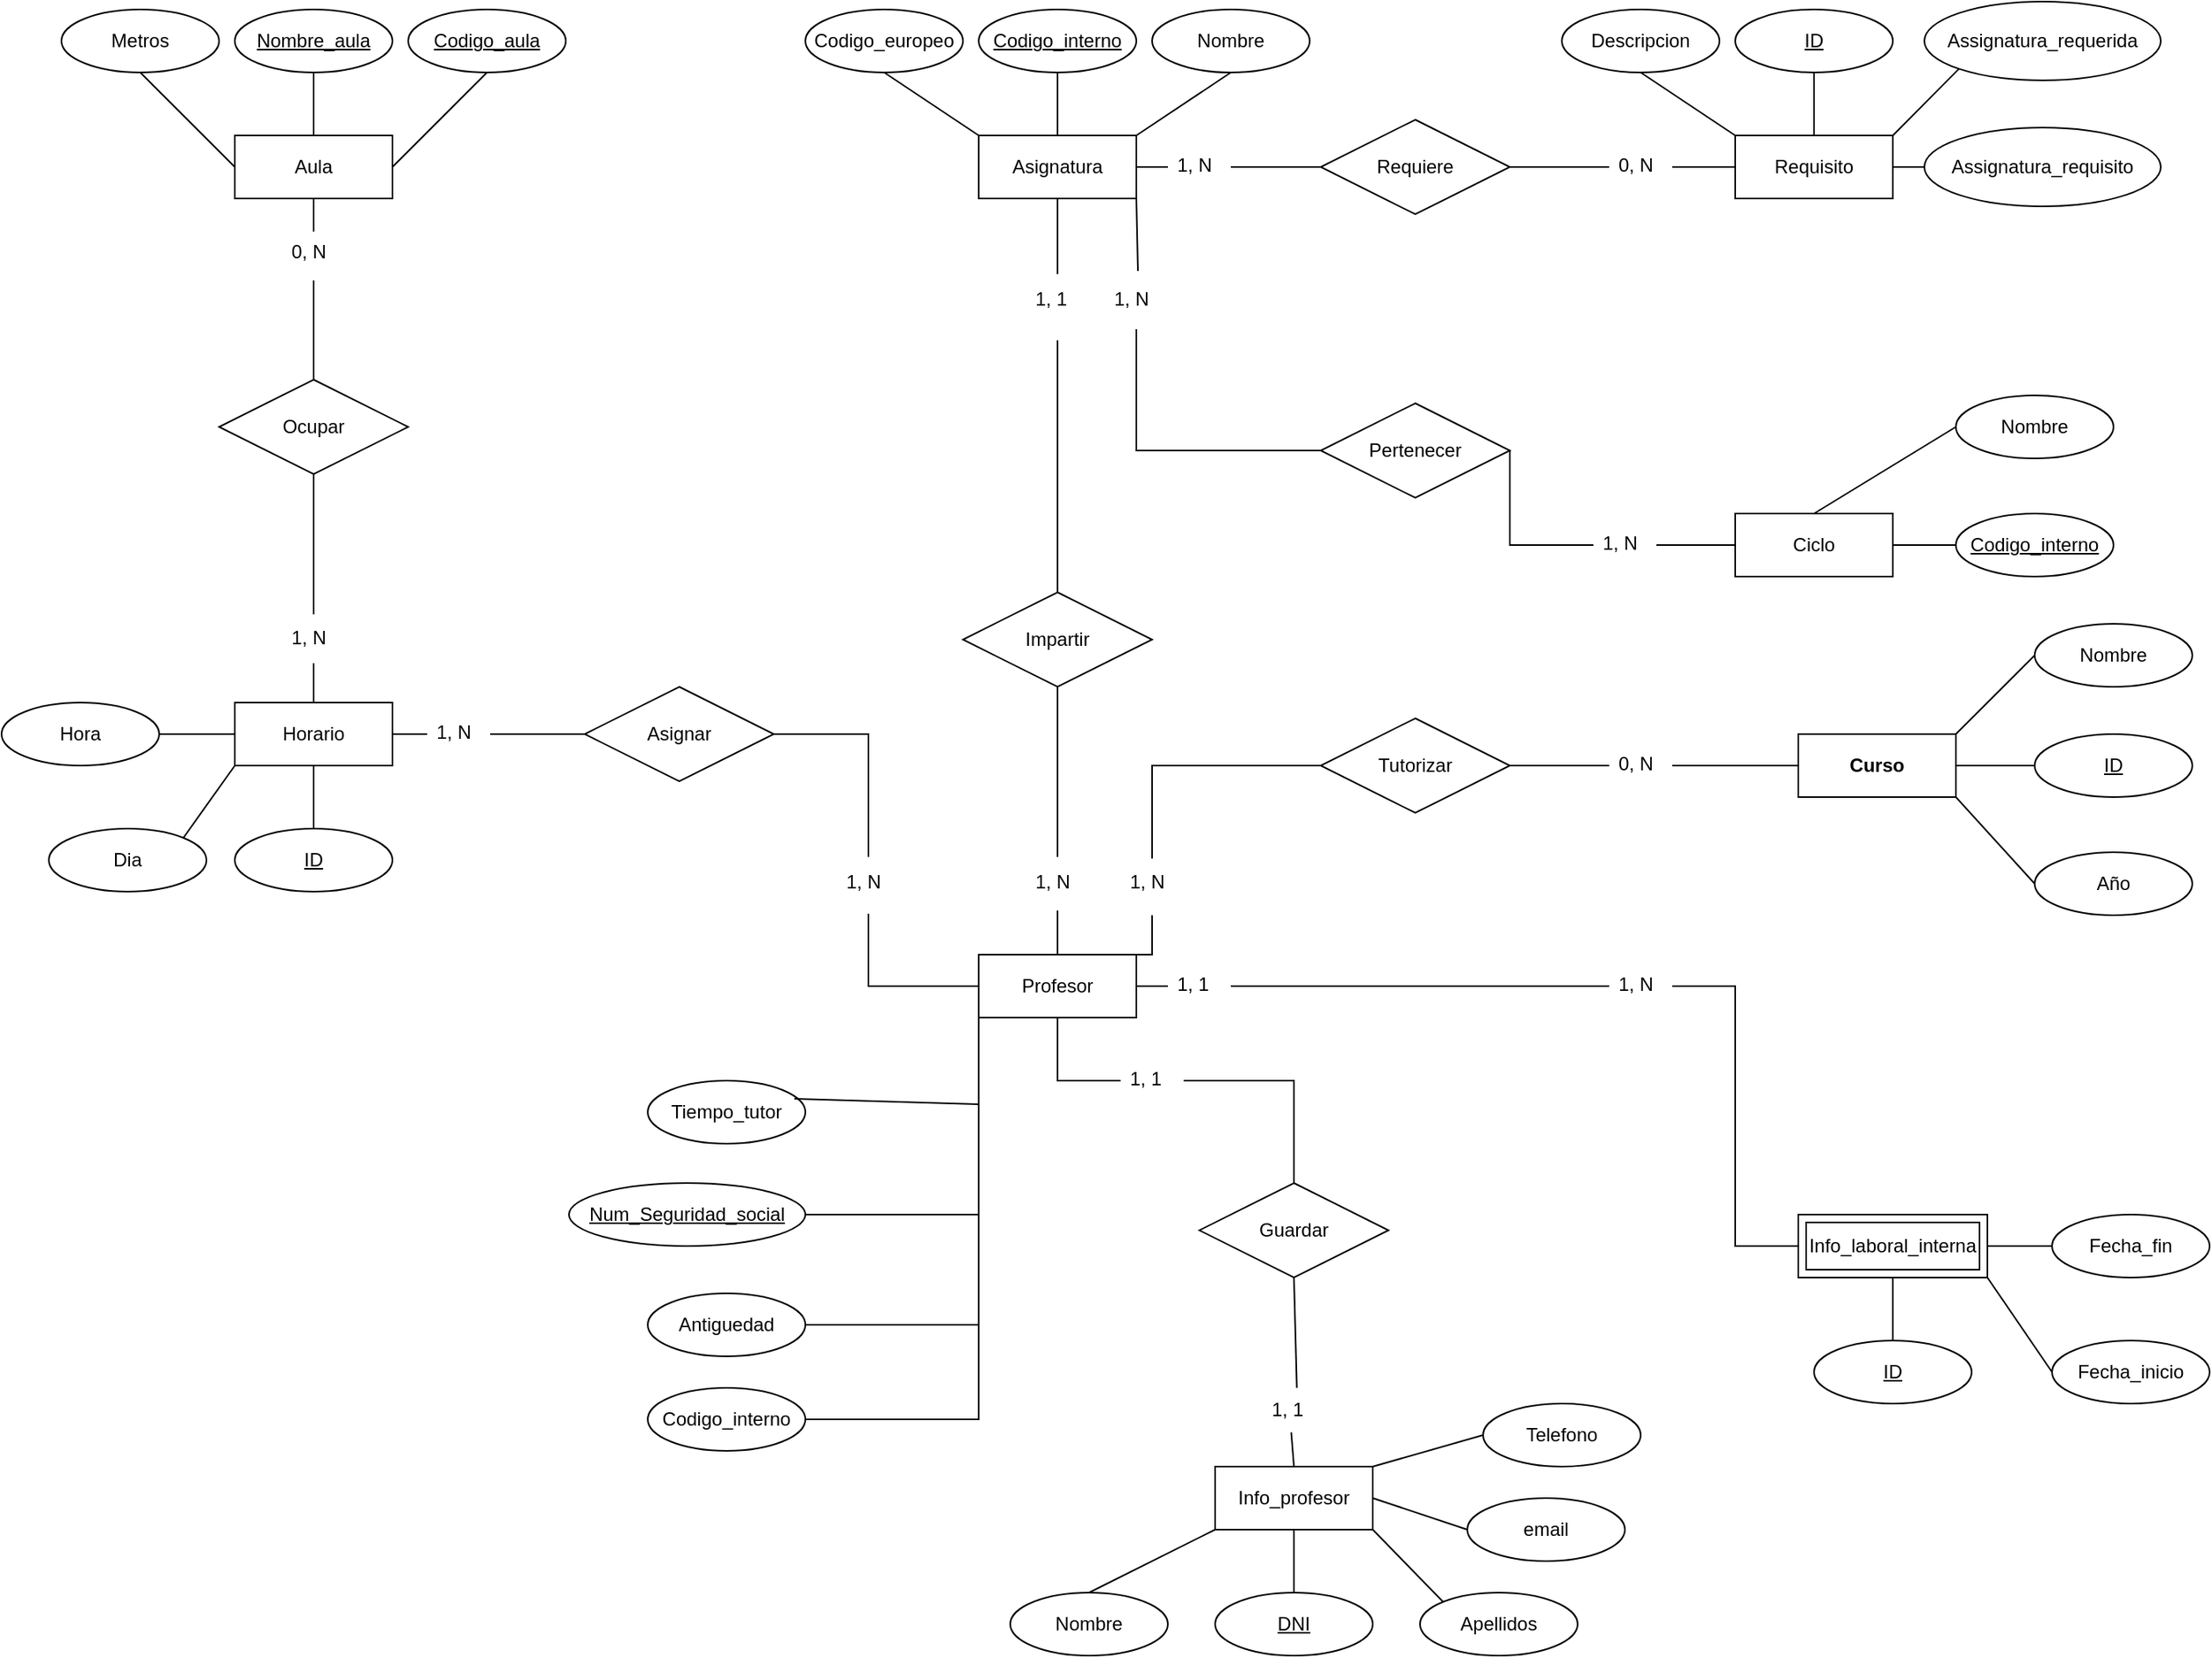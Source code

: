 <mxfile version="22.0.4" type="github">
  <diagram name="Página-1" id="Kho9o5Ppwyqh88K3mNmO">
    <mxGraphModel dx="1434" dy="782" grid="1" gridSize="10" guides="1" tooltips="1" connect="1" arrows="1" fold="1" page="1" pageScale="1" pageWidth="827" pageHeight="1169" math="0" shadow="0">
      <root>
        <mxCell id="0" />
        <mxCell id="1" parent="0" />
        <mxCell id="aW4Gv0xbYDVmMdLTDFxT-1" value="Aula" style="whiteSpace=wrap;html=1;align=center;" vertex="1" parent="1">
          <mxGeometry x="278" y="165" width="100" height="40" as="geometry" />
        </mxCell>
        <mxCell id="aW4Gv0xbYDVmMdLTDFxT-2" value="Horario" style="whiteSpace=wrap;html=1;align=center;" vertex="1" parent="1">
          <mxGeometry x="278" y="525" width="100" height="40" as="geometry" />
        </mxCell>
        <mxCell id="aW4Gv0xbYDVmMdLTDFxT-3" value="Hora" style="ellipse;whiteSpace=wrap;html=1;align=center;" vertex="1" parent="1">
          <mxGeometry x="130" y="525" width="100" height="40" as="geometry" />
        </mxCell>
        <mxCell id="aW4Gv0xbYDVmMdLTDFxT-4" value="Dia" style="ellipse;whiteSpace=wrap;html=1;align=center;" vertex="1" parent="1">
          <mxGeometry x="160" y="605" width="100" height="40" as="geometry" />
        </mxCell>
        <mxCell id="aW4Gv0xbYDVmMdLTDFxT-5" value="ID" style="ellipse;whiteSpace=wrap;html=1;align=center;fontStyle=4;" vertex="1" parent="1">
          <mxGeometry x="278" y="605" width="100" height="40" as="geometry" />
        </mxCell>
        <mxCell id="aW4Gv0xbYDVmMdLTDFxT-6" value="Asignatura" style="whiteSpace=wrap;html=1;align=center;" vertex="1" parent="1">
          <mxGeometry x="750" y="165" width="100" height="40" as="geometry" />
        </mxCell>
        <mxCell id="aW4Gv0xbYDVmMdLTDFxT-7" value="Codigo_interno" style="ellipse;whiteSpace=wrap;html=1;align=center;fontStyle=4;" vertex="1" parent="1">
          <mxGeometry x="750" y="85" width="100" height="40" as="geometry" />
        </mxCell>
        <mxCell id="aW4Gv0xbYDVmMdLTDFxT-8" value="Nombre" style="ellipse;whiteSpace=wrap;html=1;align=center;" vertex="1" parent="1">
          <mxGeometry x="860" y="85" width="100" height="40" as="geometry" />
        </mxCell>
        <mxCell id="aW4Gv0xbYDVmMdLTDFxT-9" value="Codigo_europeo" style="ellipse;whiteSpace=wrap;html=1;align=center;" vertex="1" parent="1">
          <mxGeometry x="640" y="85" width="100" height="40" as="geometry" />
        </mxCell>
        <mxCell id="aW4Gv0xbYDVmMdLTDFxT-10" value="Ciclo" style="whiteSpace=wrap;html=1;align=center;" vertex="1" parent="1">
          <mxGeometry x="1230" y="405" width="100" height="40" as="geometry" />
        </mxCell>
        <mxCell id="aW4Gv0xbYDVmMdLTDFxT-11" value="Codigo_interno" style="ellipse;whiteSpace=wrap;html=1;align=center;fontStyle=4;" vertex="1" parent="1">
          <mxGeometry x="1370" y="405" width="100" height="40" as="geometry" />
        </mxCell>
        <mxCell id="aW4Gv0xbYDVmMdLTDFxT-12" value="Nombre" style="ellipse;whiteSpace=wrap;html=1;align=center;" vertex="1" parent="1">
          <mxGeometry x="1370" y="330" width="100" height="40" as="geometry" />
        </mxCell>
        <mxCell id="aW4Gv0xbYDVmMdLTDFxT-13" value="Nombre_aula" style="ellipse;whiteSpace=wrap;html=1;align=center;fontStyle=4;" vertex="1" parent="1">
          <mxGeometry x="278" y="85" width="100" height="40" as="geometry" />
        </mxCell>
        <mxCell id="aW4Gv0xbYDVmMdLTDFxT-14" value="Codigo_aula" style="ellipse;whiteSpace=wrap;html=1;align=center;fontStyle=4" vertex="1" parent="1">
          <mxGeometry x="388" y="85" width="100" height="40" as="geometry" />
        </mxCell>
        <mxCell id="aW4Gv0xbYDVmMdLTDFxT-15" value="Metros" style="ellipse;whiteSpace=wrap;html=1;align=center;" vertex="1" parent="1">
          <mxGeometry x="168" y="85" width="100" height="40" as="geometry" />
        </mxCell>
        <mxCell id="aW4Gv0xbYDVmMdLTDFxT-16" value="Ocupar" style="shape=rhombus;perimeter=rhombusPerimeter;whiteSpace=wrap;html=1;align=center;" vertex="1" parent="1">
          <mxGeometry x="268" y="320" width="120" height="60" as="geometry" />
        </mxCell>
        <mxCell id="aW4Gv0xbYDVmMdLTDFxT-17" value="Profesor" style="whiteSpace=wrap;html=1;align=center;" vertex="1" parent="1">
          <mxGeometry x="750" y="685" width="100" height="40" as="geometry" />
        </mxCell>
        <mxCell id="aW4Gv0xbYDVmMdLTDFxT-18" value="DNI" style="ellipse;whiteSpace=wrap;html=1;align=center;fontStyle=4;" vertex="1" parent="1">
          <mxGeometry x="900" y="1090" width="100" height="40" as="geometry" />
        </mxCell>
        <mxCell id="aW4Gv0xbYDVmMdLTDFxT-19" value="Nombre" style="ellipse;whiteSpace=wrap;html=1;align=center;" vertex="1" parent="1">
          <mxGeometry x="770" y="1090" width="100" height="40" as="geometry" />
        </mxCell>
        <mxCell id="aW4Gv0xbYDVmMdLTDFxT-20" value="Apellidos" style="ellipse;whiteSpace=wrap;html=1;align=center;" vertex="1" parent="1">
          <mxGeometry x="1030" y="1090" width="100" height="40" as="geometry" />
        </mxCell>
        <mxCell id="aW4Gv0xbYDVmMdLTDFxT-21" value="Telefono" style="ellipse;whiteSpace=wrap;html=1;align=center;" vertex="1" parent="1">
          <mxGeometry x="1070" y="970" width="100" height="40" as="geometry" />
        </mxCell>
        <mxCell id="aW4Gv0xbYDVmMdLTDFxT-22" value="email" style="ellipse;whiteSpace=wrap;html=1;align=center;" vertex="1" parent="1">
          <mxGeometry x="1060" y="1030" width="100" height="40" as="geometry" />
        </mxCell>
        <mxCell id="aW4Gv0xbYDVmMdLTDFxT-23" value="Codigo_interno" style="ellipse;whiteSpace=wrap;html=1;align=center;" vertex="1" parent="1">
          <mxGeometry x="540" y="960" width="100" height="40" as="geometry" />
        </mxCell>
        <mxCell id="aW4Gv0xbYDVmMdLTDFxT-24" value="Requisito" style="whiteSpace=wrap;html=1;align=center;" vertex="1" parent="1">
          <mxGeometry x="1230" y="165" width="100" height="40" as="geometry" />
        </mxCell>
        <mxCell id="aW4Gv0xbYDVmMdLTDFxT-25" value="ID" style="ellipse;whiteSpace=wrap;html=1;align=center;fontStyle=4;" vertex="1" parent="1">
          <mxGeometry x="1230" y="85" width="100" height="40" as="geometry" />
        </mxCell>
        <mxCell id="aW4Gv0xbYDVmMdLTDFxT-26" value="Assignatura_requerida" style="ellipse;whiteSpace=wrap;html=1;align=center;" vertex="1" parent="1">
          <mxGeometry x="1350" y="80" width="150" height="50" as="geometry" />
        </mxCell>
        <mxCell id="aW4Gv0xbYDVmMdLTDFxT-27" value="Descripcion" style="ellipse;whiteSpace=wrap;html=1;align=center;" vertex="1" parent="1">
          <mxGeometry x="1120" y="85" width="100" height="40" as="geometry" />
        </mxCell>
        <mxCell id="aW4Gv0xbYDVmMdLTDFxT-28" value="Assignatura_requisito" style="ellipse;whiteSpace=wrap;html=1;align=center;" vertex="1" parent="1">
          <mxGeometry x="1350" y="160" width="150" height="50" as="geometry" />
        </mxCell>
        <mxCell id="aW4Gv0xbYDVmMdLTDFxT-29" value="Fecha_inicio" style="ellipse;whiteSpace=wrap;html=1;align=center;" vertex="1" parent="1">
          <mxGeometry x="1431" y="930" width="100" height="40" as="geometry" />
        </mxCell>
        <mxCell id="aW4Gv0xbYDVmMdLTDFxT-30" value="Fecha_fin" style="ellipse;whiteSpace=wrap;html=1;align=center;" vertex="1" parent="1">
          <mxGeometry x="1431" y="850" width="100" height="40" as="geometry" />
        </mxCell>
        <mxCell id="aW4Gv0xbYDVmMdLTDFxT-31" value="Antiguedad" style="ellipse;whiteSpace=wrap;html=1;align=center;" vertex="1" parent="1">
          <mxGeometry x="540" y="900" width="100" height="40" as="geometry" />
        </mxCell>
        <mxCell id="aW4Gv0xbYDVmMdLTDFxT-32" value="Tiempo_tutor" style="ellipse;whiteSpace=wrap;html=1;align=center;" vertex="1" parent="1">
          <mxGeometry x="540" y="765" width="100" height="40" as="geometry" />
        </mxCell>
        <mxCell id="aW4Gv0xbYDVmMdLTDFxT-33" value="Requiere" style="shape=rhombus;perimeter=rhombusPerimeter;whiteSpace=wrap;html=1;align=center;" vertex="1" parent="1">
          <mxGeometry x="967" y="155" width="120" height="60" as="geometry" />
        </mxCell>
        <mxCell id="aW4Gv0xbYDVmMdLTDFxT-34" value="" style="endArrow=none;html=1;rounded=0;exitX=1;exitY=0.5;exitDx=0;exitDy=0;entryX=0;entryY=0.5;entryDx=0;entryDy=0;" edge="1" parent="1" source="aW4Gv0xbYDVmMdLTDFxT-39" target="aW4Gv0xbYDVmMdLTDFxT-33">
          <mxGeometry relative="1" as="geometry">
            <mxPoint x="970" y="375" as="sourcePoint" />
            <mxPoint x="1130" y="375" as="targetPoint" />
          </mxGeometry>
        </mxCell>
        <mxCell id="aW4Gv0xbYDVmMdLTDFxT-35" value="" style="endArrow=none;html=1;rounded=0;exitX=1;exitY=0.5;exitDx=0;exitDy=0;entryX=0;entryY=0.5;entryDx=0;entryDy=0;" edge="1" parent="1" source="aW4Gv0xbYDVmMdLTDFxT-37" target="aW4Gv0xbYDVmMdLTDFxT-24">
          <mxGeometry relative="1" as="geometry">
            <mxPoint x="970" y="375" as="sourcePoint" />
            <mxPoint x="1130" y="375" as="targetPoint" />
          </mxGeometry>
        </mxCell>
        <mxCell id="aW4Gv0xbYDVmMdLTDFxT-36" value="" style="endArrow=none;html=1;rounded=0;exitX=1;exitY=0.5;exitDx=0;exitDy=0;entryX=0;entryY=0.5;entryDx=0;entryDy=0;" edge="1" parent="1" source="aW4Gv0xbYDVmMdLTDFxT-33" target="aW4Gv0xbYDVmMdLTDFxT-37">
          <mxGeometry relative="1" as="geometry">
            <mxPoint x="1087" y="185" as="sourcePoint" />
            <mxPoint x="1200" y="185" as="targetPoint" />
          </mxGeometry>
        </mxCell>
        <mxCell id="aW4Gv0xbYDVmMdLTDFxT-37" value="0, N" style="text;strokeColor=none;fillColor=none;spacingLeft=4;spacingRight=4;overflow=hidden;rotatable=0;points=[[0,0.5],[1,0.5]];portConstraint=eastwest;fontSize=12;whiteSpace=wrap;html=1;" vertex="1" parent="1">
          <mxGeometry x="1150" y="170" width="40" height="30" as="geometry" />
        </mxCell>
        <mxCell id="aW4Gv0xbYDVmMdLTDFxT-38" value="" style="endArrow=none;html=1;rounded=0;exitX=1;exitY=0.5;exitDx=0;exitDy=0;entryX=0;entryY=0.5;entryDx=0;entryDy=0;" edge="1" parent="1" source="aW4Gv0xbYDVmMdLTDFxT-6" target="aW4Gv0xbYDVmMdLTDFxT-39">
          <mxGeometry relative="1" as="geometry">
            <mxPoint x="850" y="185" as="sourcePoint" />
            <mxPoint x="967" y="185" as="targetPoint" />
          </mxGeometry>
        </mxCell>
        <mxCell id="aW4Gv0xbYDVmMdLTDFxT-39" value="1, N" style="text;strokeColor=none;fillColor=none;spacingLeft=4;spacingRight=4;overflow=hidden;rotatable=0;points=[[0,0.5],[1,0.5]];portConstraint=eastwest;fontSize=12;whiteSpace=wrap;html=1;" vertex="1" parent="1">
          <mxGeometry x="870" y="170" width="40" height="30" as="geometry" />
        </mxCell>
        <mxCell id="aW4Gv0xbYDVmMdLTDFxT-40" value="Asignar" style="shape=rhombus;perimeter=rhombusPerimeter;whiteSpace=wrap;html=1;align=center;" vertex="1" parent="1">
          <mxGeometry x="500" y="515" width="120" height="60" as="geometry" />
        </mxCell>
        <mxCell id="aW4Gv0xbYDVmMdLTDFxT-41" value="Pertenecer" style="shape=rhombus;perimeter=rhombusPerimeter;whiteSpace=wrap;html=1;align=center;" vertex="1" parent="1">
          <mxGeometry x="967" y="335" width="120" height="60" as="geometry" />
        </mxCell>
        <mxCell id="aW4Gv0xbYDVmMdLTDFxT-42" value="1, N" style="text;strokeColor=none;fillColor=none;spacingLeft=4;spacingRight=4;overflow=hidden;rotatable=0;points=[[0,0.5],[1,0.5]];portConstraint=eastwest;fontSize=12;whiteSpace=wrap;html=1;" vertex="1" parent="1">
          <mxGeometry x="1140" y="410" width="40" height="30" as="geometry" />
        </mxCell>
        <mxCell id="aW4Gv0xbYDVmMdLTDFxT-43" value="1, N" style="text;strokeColor=none;fillColor=none;spacingLeft=4;spacingRight=4;overflow=hidden;rotatable=0;points=[[0,0.5],[1,0.5]];portConstraint=eastwest;fontSize=12;whiteSpace=wrap;html=1;" vertex="1" parent="1">
          <mxGeometry x="830" y="255" width="40" height="30" as="geometry" />
        </mxCell>
        <mxCell id="aW4Gv0xbYDVmMdLTDFxT-44" value="" style="endArrow=none;html=1;rounded=0;exitX=1;exitY=1;exitDx=0;exitDy=0;entryX=0.525;entryY=-0.133;entryDx=0;entryDy=0;entryPerimeter=0;" edge="1" parent="1" source="aW4Gv0xbYDVmMdLTDFxT-6" target="aW4Gv0xbYDVmMdLTDFxT-43">
          <mxGeometry relative="1" as="geometry">
            <mxPoint x="970" y="375" as="sourcePoint" />
            <mxPoint x="850" y="245" as="targetPoint" />
          </mxGeometry>
        </mxCell>
        <mxCell id="aW4Gv0xbYDVmMdLTDFxT-45" value="" style="endArrow=none;html=1;rounded=0;exitX=0;exitY=0.5;exitDx=0;exitDy=0;entryX=0.5;entryY=1.1;entryDx=0;entryDy=0;entryPerimeter=0;" edge="1" parent="1" source="aW4Gv0xbYDVmMdLTDFxT-41" target="aW4Gv0xbYDVmMdLTDFxT-43">
          <mxGeometry relative="1" as="geometry">
            <mxPoint x="970" y="375" as="sourcePoint" />
            <mxPoint x="1130" y="375" as="targetPoint" />
            <Array as="points">
              <mxPoint x="850" y="365" />
            </Array>
          </mxGeometry>
        </mxCell>
        <mxCell id="aW4Gv0xbYDVmMdLTDFxT-46" value="" style="endArrow=none;html=1;rounded=0;exitX=1;exitY=0.5;exitDx=0;exitDy=0;entryX=0;entryY=0.5;entryDx=0;entryDy=0;" edge="1" parent="1" source="aW4Gv0xbYDVmMdLTDFxT-41" target="aW4Gv0xbYDVmMdLTDFxT-42">
          <mxGeometry relative="1" as="geometry">
            <mxPoint x="970" y="375" as="sourcePoint" />
            <mxPoint x="1130" y="375" as="targetPoint" />
            <Array as="points">
              <mxPoint x="1087" y="425" />
            </Array>
          </mxGeometry>
        </mxCell>
        <mxCell id="aW4Gv0xbYDVmMdLTDFxT-47" value="" style="endArrow=none;html=1;rounded=0;entryX=0;entryY=0.5;entryDx=0;entryDy=0;exitX=1;exitY=0.5;exitDx=0;exitDy=0;" edge="1" parent="1" source="aW4Gv0xbYDVmMdLTDFxT-42" target="aW4Gv0xbYDVmMdLTDFxT-10">
          <mxGeometry relative="1" as="geometry">
            <mxPoint x="970" y="375" as="sourcePoint" />
            <mxPoint x="1130" y="375" as="targetPoint" />
          </mxGeometry>
        </mxCell>
        <mxCell id="aW4Gv0xbYDVmMdLTDFxT-48" value="Impartir" style="shape=rhombus;perimeter=rhombusPerimeter;whiteSpace=wrap;html=1;align=center;" vertex="1" parent="1">
          <mxGeometry x="740" y="455" width="120" height="60" as="geometry" />
        </mxCell>
        <mxCell id="aW4Gv0xbYDVmMdLTDFxT-49" value="1, 1" style="text;strokeColor=none;fillColor=none;spacingLeft=4;spacingRight=4;overflow=hidden;rotatable=0;points=[[0,0.5],[1,0.5]];portConstraint=eastwest;fontSize=12;whiteSpace=wrap;html=1;" vertex="1" parent="1">
          <mxGeometry x="780" y="255" width="40" height="30" as="geometry" />
        </mxCell>
        <mxCell id="aW4Gv0xbYDVmMdLTDFxT-50" value="" style="endArrow=none;html=1;rounded=0;exitX=0.5;exitY=1;exitDx=0;exitDy=0;entryX=0.5;entryY=-0.067;entryDx=0;entryDy=0;entryPerimeter=0;" edge="1" parent="1" source="aW4Gv0xbYDVmMdLTDFxT-6" target="aW4Gv0xbYDVmMdLTDFxT-49">
          <mxGeometry relative="1" as="geometry">
            <mxPoint x="970" y="475" as="sourcePoint" />
            <mxPoint x="1130" y="475" as="targetPoint" />
          </mxGeometry>
        </mxCell>
        <mxCell id="aW4Gv0xbYDVmMdLTDFxT-51" value="" style="endArrow=none;html=1;rounded=0;exitX=0.5;exitY=0;exitDx=0;exitDy=0;entryX=0.5;entryY=1.333;entryDx=0;entryDy=0;entryPerimeter=0;" edge="1" parent="1" source="aW4Gv0xbYDVmMdLTDFxT-48" target="aW4Gv0xbYDVmMdLTDFxT-49">
          <mxGeometry relative="1" as="geometry">
            <mxPoint x="970" y="475" as="sourcePoint" />
            <mxPoint x="1130" y="475" as="targetPoint" />
          </mxGeometry>
        </mxCell>
        <mxCell id="aW4Gv0xbYDVmMdLTDFxT-52" value="1, N" style="text;strokeColor=none;fillColor=none;spacingLeft=4;spacingRight=4;overflow=hidden;rotatable=0;points=[[0,0.5],[1,0.5]];portConstraint=eastwest;fontSize=12;whiteSpace=wrap;html=1;" vertex="1" parent="1">
          <mxGeometry x="780" y="625" width="40" height="30" as="geometry" />
        </mxCell>
        <mxCell id="aW4Gv0xbYDVmMdLTDFxT-53" value="" style="endArrow=none;html=1;rounded=0;exitX=0.5;exitY=1;exitDx=0;exitDy=0;entryX=0.5;entryY=-0.067;entryDx=0;entryDy=0;entryPerimeter=0;" edge="1" parent="1" source="aW4Gv0xbYDVmMdLTDFxT-48" target="aW4Gv0xbYDVmMdLTDFxT-52">
          <mxGeometry relative="1" as="geometry">
            <mxPoint x="970" y="475" as="sourcePoint" />
            <mxPoint x="1130" y="475" as="targetPoint" />
          </mxGeometry>
        </mxCell>
        <mxCell id="aW4Gv0xbYDVmMdLTDFxT-54" value="" style="endArrow=none;html=1;rounded=0;exitX=0.5;exitY=0;exitDx=0;exitDy=0;entryX=0.5;entryY=1.067;entryDx=0;entryDy=0;entryPerimeter=0;" edge="1" parent="1" source="aW4Gv0xbYDVmMdLTDFxT-17" target="aW4Gv0xbYDVmMdLTDFxT-52">
          <mxGeometry relative="1" as="geometry">
            <mxPoint x="970" y="475" as="sourcePoint" />
            <mxPoint x="1130" y="475" as="targetPoint" />
          </mxGeometry>
        </mxCell>
        <mxCell id="aW4Gv0xbYDVmMdLTDFxT-55" value="" style="endArrow=none;html=1;rounded=0;exitX=0.5;exitY=1;exitDx=0;exitDy=0;entryX=0.5;entryY=0;entryDx=0;entryDy=0;" edge="1" parent="1" source="aW4Gv0xbYDVmMdLTDFxT-13" target="aW4Gv0xbYDVmMdLTDFxT-1">
          <mxGeometry width="50" height="50" relative="1" as="geometry">
            <mxPoint x="340" y="135" as="sourcePoint" />
            <mxPoint x="360" y="155" as="targetPoint" />
          </mxGeometry>
        </mxCell>
        <mxCell id="aW4Gv0xbYDVmMdLTDFxT-56" value="" style="endArrow=none;html=1;rounded=0;exitX=0.5;exitY=1;exitDx=0;exitDy=0;entryX=1;entryY=0.5;entryDx=0;entryDy=0;" edge="1" parent="1" source="aW4Gv0xbYDVmMdLTDFxT-14" target="aW4Gv0xbYDVmMdLTDFxT-1">
          <mxGeometry relative="1" as="geometry">
            <mxPoint x="228" y="260" as="sourcePoint" />
            <mxPoint x="288" y="220" as="targetPoint" />
          </mxGeometry>
        </mxCell>
        <mxCell id="aW4Gv0xbYDVmMdLTDFxT-57" value="" style="endArrow=none;html=1;rounded=0;exitX=1;exitY=0;exitDx=0;exitDy=0;entryX=0;entryY=1;entryDx=0;entryDy=0;" edge="1" parent="1" source="aW4Gv0xbYDVmMdLTDFxT-4" target="aW4Gv0xbYDVmMdLTDFxT-2">
          <mxGeometry relative="1" as="geometry">
            <mxPoint x="452" y="490" as="sourcePoint" />
            <mxPoint x="388" y="530" as="targetPoint" />
          </mxGeometry>
        </mxCell>
        <mxCell id="aW4Gv0xbYDVmMdLTDFxT-58" value="" style="endArrow=none;html=1;rounded=0;exitX=0.5;exitY=1;exitDx=0;exitDy=0;entryX=0;entryY=0;entryDx=0;entryDy=0;" edge="1" parent="1" source="aW4Gv0xbYDVmMdLTDFxT-9" target="aW4Gv0xbYDVmMdLTDFxT-6">
          <mxGeometry relative="1" as="geometry">
            <mxPoint x="790" y="405" as="sourcePoint" />
            <mxPoint x="950" y="405" as="targetPoint" />
          </mxGeometry>
        </mxCell>
        <mxCell id="aW4Gv0xbYDVmMdLTDFxT-59" value="" style="endArrow=none;html=1;rounded=0;exitX=0.5;exitY=1;exitDx=0;exitDy=0;entryX=0.5;entryY=0;entryDx=0;entryDy=0;" edge="1" parent="1" source="aW4Gv0xbYDVmMdLTDFxT-7" target="aW4Gv0xbYDVmMdLTDFxT-6">
          <mxGeometry relative="1" as="geometry">
            <mxPoint x="700" y="135" as="sourcePoint" />
            <mxPoint x="760" y="175" as="targetPoint" />
          </mxGeometry>
        </mxCell>
        <mxCell id="aW4Gv0xbYDVmMdLTDFxT-60" value="" style="endArrow=none;html=1;rounded=0;exitX=0.5;exitY=1;exitDx=0;exitDy=0;entryX=1;entryY=0;entryDx=0;entryDy=0;" edge="1" parent="1" source="aW4Gv0xbYDVmMdLTDFxT-8" target="aW4Gv0xbYDVmMdLTDFxT-6">
          <mxGeometry relative="1" as="geometry">
            <mxPoint x="810" y="135" as="sourcePoint" />
            <mxPoint x="810" y="175" as="targetPoint" />
          </mxGeometry>
        </mxCell>
        <mxCell id="aW4Gv0xbYDVmMdLTDFxT-61" value="" style="endArrow=none;html=1;rounded=0;exitX=0.5;exitY=1;exitDx=0;exitDy=0;entryX=0;entryY=0;entryDx=0;entryDy=0;" edge="1" parent="1" source="aW4Gv0xbYDVmMdLTDFxT-27" target="aW4Gv0xbYDVmMdLTDFxT-24">
          <mxGeometry relative="1" as="geometry">
            <mxPoint x="790" y="405" as="sourcePoint" />
            <mxPoint x="950" y="405" as="targetPoint" />
          </mxGeometry>
        </mxCell>
        <mxCell id="aW4Gv0xbYDVmMdLTDFxT-62" value="" style="endArrow=none;html=1;rounded=0;exitX=0.5;exitY=1;exitDx=0;exitDy=0;entryX=0.5;entryY=0;entryDx=0;entryDy=0;" edge="1" parent="1" source="aW4Gv0xbYDVmMdLTDFxT-25" target="aW4Gv0xbYDVmMdLTDFxT-24">
          <mxGeometry relative="1" as="geometry">
            <mxPoint x="1180" y="135" as="sourcePoint" />
            <mxPoint x="1240" y="175" as="targetPoint" />
          </mxGeometry>
        </mxCell>
        <mxCell id="aW4Gv0xbYDVmMdLTDFxT-63" value="" style="endArrow=none;html=1;rounded=0;exitX=0;exitY=1;exitDx=0;exitDy=0;entryX=1;entryY=0;entryDx=0;entryDy=0;" edge="1" parent="1" source="aW4Gv0xbYDVmMdLTDFxT-26" target="aW4Gv0xbYDVmMdLTDFxT-24">
          <mxGeometry relative="1" as="geometry">
            <mxPoint x="1290" y="135" as="sourcePoint" />
            <mxPoint x="1290" y="175" as="targetPoint" />
          </mxGeometry>
        </mxCell>
        <mxCell id="aW4Gv0xbYDVmMdLTDFxT-64" value="" style="endArrow=none;html=1;rounded=0;exitX=0;exitY=0.5;exitDx=0;exitDy=0;entryX=1;entryY=0.5;entryDx=0;entryDy=0;" edge="1" parent="1" source="aW4Gv0xbYDVmMdLTDFxT-28" target="aW4Gv0xbYDVmMdLTDFxT-24">
          <mxGeometry relative="1" as="geometry">
            <mxPoint x="1382" y="133" as="sourcePoint" />
            <mxPoint x="1340" y="175" as="targetPoint" />
          </mxGeometry>
        </mxCell>
        <mxCell id="aW4Gv0xbYDVmMdLTDFxT-65" value="" style="endArrow=none;html=1;rounded=0;exitX=0.5;exitY=1;exitDx=0;exitDy=0;entryX=0;entryY=0.5;entryDx=0;entryDy=0;" edge="1" parent="1" source="aW4Gv0xbYDVmMdLTDFxT-15" target="aW4Gv0xbYDVmMdLTDFxT-1">
          <mxGeometry relative="1" as="geometry">
            <mxPoint x="448" y="260" as="sourcePoint" />
            <mxPoint x="388" y="220" as="targetPoint" />
          </mxGeometry>
        </mxCell>
        <mxCell id="aW4Gv0xbYDVmMdLTDFxT-66" value="" style="endArrow=none;html=1;rounded=0;exitX=0.5;exitY=0;exitDx=0;exitDy=0;entryX=0;entryY=0.5;entryDx=0;entryDy=0;" edge="1" parent="1" source="aW4Gv0xbYDVmMdLTDFxT-10" target="aW4Gv0xbYDVmMdLTDFxT-12">
          <mxGeometry relative="1" as="geometry">
            <mxPoint x="790" y="405" as="sourcePoint" />
            <mxPoint x="950" y="405" as="targetPoint" />
          </mxGeometry>
        </mxCell>
        <mxCell id="aW4Gv0xbYDVmMdLTDFxT-67" value="" style="endArrow=none;html=1;rounded=0;exitX=1;exitY=0.5;exitDx=0;exitDy=0;entryX=0;entryY=0.5;entryDx=0;entryDy=0;" edge="1" parent="1" source="aW4Gv0xbYDVmMdLTDFxT-10" target="aW4Gv0xbYDVmMdLTDFxT-11">
          <mxGeometry relative="1" as="geometry">
            <mxPoint x="1290" y="415" as="sourcePoint" />
            <mxPoint x="1380" y="360" as="targetPoint" />
          </mxGeometry>
        </mxCell>
        <mxCell id="aW4Gv0xbYDVmMdLTDFxT-68" value="1, N" style="text;strokeColor=none;fillColor=none;spacingLeft=4;spacingRight=4;overflow=hidden;rotatable=0;points=[[0,0.5],[1,0.5]];portConstraint=eastwest;fontSize=12;whiteSpace=wrap;html=1;" vertex="1" parent="1">
          <mxGeometry x="308" y="470" width="40" height="30" as="geometry" />
        </mxCell>
        <mxCell id="aW4Gv0xbYDVmMdLTDFxT-69" value="" style="endArrow=none;html=1;rounded=0;exitX=0.5;exitY=0;exitDx=0;exitDy=0;entryX=0.5;entryY=1;entryDx=0;entryDy=0;" edge="1" parent="1" source="aW4Gv0xbYDVmMdLTDFxT-5" target="aW4Gv0xbYDVmMdLTDFxT-2">
          <mxGeometry relative="1" as="geometry">
            <mxPoint x="454" y="617" as="sourcePoint" />
            <mxPoint x="388" y="550" as="targetPoint" />
          </mxGeometry>
        </mxCell>
        <mxCell id="aW4Gv0xbYDVmMdLTDFxT-70" value="" style="endArrow=none;html=1;rounded=0;exitX=0.5;exitY=1;exitDx=0;exitDy=0;entryX=0.5;entryY=0;entryDx=0;entryDy=0;exitPerimeter=0;" edge="1" parent="1" source="aW4Gv0xbYDVmMdLTDFxT-68" target="aW4Gv0xbYDVmMdLTDFxT-2">
          <mxGeometry relative="1" as="geometry">
            <mxPoint x="464" y="627" as="sourcePoint" />
            <mxPoint x="398" y="560" as="targetPoint" />
          </mxGeometry>
        </mxCell>
        <mxCell id="aW4Gv0xbYDVmMdLTDFxT-71" value="" style="endArrow=none;html=1;rounded=0;exitX=0.5;exitY=-0.033;exitDx=0;exitDy=0;entryX=0.5;entryY=1;entryDx=0;entryDy=0;exitPerimeter=0;" edge="1" parent="1" source="aW4Gv0xbYDVmMdLTDFxT-68" target="aW4Gv0xbYDVmMdLTDFxT-16">
          <mxGeometry relative="1" as="geometry">
            <mxPoint x="474" y="637" as="sourcePoint" />
            <mxPoint x="408" y="570" as="targetPoint" />
          </mxGeometry>
        </mxCell>
        <mxCell id="aW4Gv0xbYDVmMdLTDFxT-72" value="0, N" style="text;strokeColor=none;fillColor=none;spacingLeft=4;spacingRight=4;overflow=hidden;rotatable=0;points=[[0,0.5],[1,0.5]];portConstraint=eastwest;fontSize=12;whiteSpace=wrap;html=1;" vertex="1" parent="1">
          <mxGeometry x="308" y="225" width="40" height="30" as="geometry" />
        </mxCell>
        <mxCell id="aW4Gv0xbYDVmMdLTDFxT-73" value="" style="endArrow=none;html=1;rounded=0;exitX=0.5;exitY=1;exitDx=0;exitDy=0;entryX=0.5;entryY=0.033;entryDx=0;entryDy=0;entryPerimeter=0;" edge="1" parent="1" source="aW4Gv0xbYDVmMdLTDFxT-1" target="aW4Gv0xbYDVmMdLTDFxT-72">
          <mxGeometry width="50" height="50" relative="1" as="geometry">
            <mxPoint x="338" y="135" as="sourcePoint" />
            <mxPoint x="338" y="180" as="targetPoint" />
          </mxGeometry>
        </mxCell>
        <mxCell id="aW4Gv0xbYDVmMdLTDFxT-74" value="" style="endArrow=none;html=1;rounded=0;exitX=0.5;exitY=0;exitDx=0;exitDy=0;entryX=0.5;entryY=1.067;entryDx=0;entryDy=0;entryPerimeter=0;" edge="1" parent="1" source="aW4Gv0xbYDVmMdLTDFxT-16" target="aW4Gv0xbYDVmMdLTDFxT-72">
          <mxGeometry width="50" height="50" relative="1" as="geometry">
            <mxPoint x="348" y="145" as="sourcePoint" />
            <mxPoint x="348" y="190" as="targetPoint" />
          </mxGeometry>
        </mxCell>
        <mxCell id="aW4Gv0xbYDVmMdLTDFxT-75" value="" style="endArrow=none;html=1;rounded=0;exitX=0;exitY=0.5;exitDx=0;exitDy=0;entryX=1;entryY=0.5;entryDx=0;entryDy=0;" edge="1" parent="1" source="aW4Gv0xbYDVmMdLTDFxT-2" target="aW4Gv0xbYDVmMdLTDFxT-3">
          <mxGeometry relative="1" as="geometry">
            <mxPoint x="444" y="607" as="sourcePoint" />
            <mxPoint x="378" y="540" as="targetPoint" />
          </mxGeometry>
        </mxCell>
        <mxCell id="aW4Gv0xbYDVmMdLTDFxT-76" value="1, N" style="text;strokeColor=none;fillColor=none;spacingLeft=4;spacingRight=4;overflow=hidden;rotatable=0;points=[[0,0.5],[1,0.5]];portConstraint=eastwest;fontSize=12;whiteSpace=wrap;html=1;" vertex="1" parent="1">
          <mxGeometry x="400" y="530" width="40" height="30" as="geometry" />
        </mxCell>
        <mxCell id="aW4Gv0xbYDVmMdLTDFxT-77" value="1, N" style="text;strokeColor=none;fillColor=none;spacingLeft=4;spacingRight=4;overflow=hidden;rotatable=0;points=[[0,0.5],[1,0.5]];portConstraint=eastwest;fontSize=12;whiteSpace=wrap;html=1;" vertex="1" parent="1">
          <mxGeometry x="660" y="625" width="40" height="30" as="geometry" />
        </mxCell>
        <mxCell id="aW4Gv0xbYDVmMdLTDFxT-78" value="" style="endArrow=none;html=1;rounded=0;exitX=1;exitY=0.5;exitDx=0;exitDy=0;entryX=0;entryY=0.5;entryDx=0;entryDy=0;" edge="1" parent="1" source="aW4Gv0xbYDVmMdLTDFxT-2" target="aW4Gv0xbYDVmMdLTDFxT-76">
          <mxGeometry relative="1" as="geometry">
            <mxPoint x="550" y="405" as="sourcePoint" />
            <mxPoint x="710" y="405" as="targetPoint" />
          </mxGeometry>
        </mxCell>
        <mxCell id="aW4Gv0xbYDVmMdLTDFxT-79" value="" style="endArrow=none;html=1;rounded=0;exitX=1;exitY=0.5;exitDx=0;exitDy=0;entryX=0;entryY=0.5;entryDx=0;entryDy=0;" edge="1" parent="1" source="aW4Gv0xbYDVmMdLTDFxT-76" target="aW4Gv0xbYDVmMdLTDFxT-40">
          <mxGeometry relative="1" as="geometry">
            <mxPoint x="550" y="405" as="sourcePoint" />
            <mxPoint x="710" y="405" as="targetPoint" />
          </mxGeometry>
        </mxCell>
        <mxCell id="aW4Gv0xbYDVmMdLTDFxT-80" value="" style="endArrow=none;html=1;rounded=0;exitX=1;exitY=0.5;exitDx=0;exitDy=0;entryX=0.5;entryY=-0.067;entryDx=0;entryDy=0;entryPerimeter=0;" edge="1" parent="1" source="aW4Gv0xbYDVmMdLTDFxT-40" target="aW4Gv0xbYDVmMdLTDFxT-77">
          <mxGeometry relative="1" as="geometry">
            <mxPoint x="450" y="555" as="sourcePoint" />
            <mxPoint x="510" y="555" as="targetPoint" />
            <Array as="points">
              <mxPoint x="680" y="545" />
            </Array>
          </mxGeometry>
        </mxCell>
        <mxCell id="aW4Gv0xbYDVmMdLTDFxT-81" value="" style="endArrow=none;html=1;rounded=0;exitX=0;exitY=0.5;exitDx=0;exitDy=0;entryX=0.5;entryY=1.133;entryDx=0;entryDy=0;entryPerimeter=0;" edge="1" parent="1" source="aW4Gv0xbYDVmMdLTDFxT-17" target="aW4Gv0xbYDVmMdLTDFxT-77">
          <mxGeometry relative="1" as="geometry">
            <mxPoint x="460" y="565" as="sourcePoint" />
            <mxPoint x="520" y="565" as="targetPoint" />
            <Array as="points">
              <mxPoint x="680" y="705" />
            </Array>
          </mxGeometry>
        </mxCell>
        <mxCell id="aW4Gv0xbYDVmMdLTDFxT-82" value="Info_laboral_interna" style="shape=ext;margin=3;double=1;whiteSpace=wrap;html=1;align=center;" vertex="1" parent="1">
          <mxGeometry x="1270" y="850" width="120" height="40" as="geometry" />
        </mxCell>
        <mxCell id="aW4Gv0xbYDVmMdLTDFxT-83" value="Tutorizar" style="shape=rhombus;perimeter=rhombusPerimeter;whiteSpace=wrap;html=1;align=center;" vertex="1" parent="1">
          <mxGeometry x="967" y="535" width="120" height="60" as="geometry" />
        </mxCell>
        <mxCell id="aW4Gv0xbYDVmMdLTDFxT-84" value="0, N" style="text;strokeColor=none;fillColor=none;spacingLeft=4;spacingRight=4;overflow=hidden;rotatable=0;points=[[0,0.5],[1,0.5]];portConstraint=eastwest;fontSize=12;whiteSpace=wrap;html=1;" vertex="1" parent="1">
          <mxGeometry x="1150" y="550" width="40" height="30" as="geometry" />
        </mxCell>
        <mxCell id="aW4Gv0xbYDVmMdLTDFxT-85" value="" style="endArrow=none;html=1;rounded=0;exitX=1;exitY=0.5;exitDx=0;exitDy=0;entryX=0;entryY=0.5;entryDx=0;entryDy=0;" edge="1" parent="1" source="aW4Gv0xbYDVmMdLTDFxT-84" target="aW4Gv0xbYDVmMdLTDFxT-114">
          <mxGeometry relative="1" as="geometry">
            <mxPoint x="1040" y="505" as="sourcePoint" />
            <mxPoint x="1200" y="505" as="targetPoint" />
            <Array as="points" />
          </mxGeometry>
        </mxCell>
        <mxCell id="aW4Gv0xbYDVmMdLTDFxT-86" value="1, N" style="text;strokeColor=none;fillColor=none;spacingLeft=4;spacingRight=4;overflow=hidden;rotatable=0;points=[[0,0.5],[1,0.5]];portConstraint=eastwest;fontSize=12;whiteSpace=wrap;html=1;" vertex="1" parent="1">
          <mxGeometry x="840" y="625" width="40" height="30" as="geometry" />
        </mxCell>
        <mxCell id="aW4Gv0xbYDVmMdLTDFxT-87" value="" style="endArrow=none;html=1;rounded=0;exitX=0.5;exitY=-0.033;exitDx=0;exitDy=0;exitPerimeter=0;entryX=0;entryY=0.5;entryDx=0;entryDy=0;" edge="1" parent="1" source="aW4Gv0xbYDVmMdLTDFxT-86" target="aW4Gv0xbYDVmMdLTDFxT-83">
          <mxGeometry relative="1" as="geometry">
            <mxPoint x="1040" y="505" as="sourcePoint" />
            <mxPoint x="1200" y="505" as="targetPoint" />
            <Array as="points">
              <mxPoint x="860" y="565" />
            </Array>
          </mxGeometry>
        </mxCell>
        <mxCell id="aW4Gv0xbYDVmMdLTDFxT-88" value="" style="endArrow=none;html=1;rounded=0;exitX=1;exitY=0;exitDx=0;exitDy=0;entryX=0.5;entryY=1.167;entryDx=0;entryDy=0;entryPerimeter=0;" edge="1" parent="1" source="aW4Gv0xbYDVmMdLTDFxT-17" target="aW4Gv0xbYDVmMdLTDFxT-86">
          <mxGeometry relative="1" as="geometry">
            <mxPoint x="1040" y="505" as="sourcePoint" />
            <mxPoint x="1200" y="505" as="targetPoint" />
            <Array as="points">
              <mxPoint x="860" y="685" />
            </Array>
          </mxGeometry>
        </mxCell>
        <mxCell id="aW4Gv0xbYDVmMdLTDFxT-89" value="1, N" style="text;strokeColor=none;fillColor=none;spacingLeft=4;spacingRight=4;overflow=hidden;rotatable=0;points=[[0,0.5],[1,0.5]];portConstraint=eastwest;fontSize=12;whiteSpace=wrap;html=1;" vertex="1" parent="1">
          <mxGeometry x="1150" y="690" width="40" height="30" as="geometry" />
        </mxCell>
        <mxCell id="aW4Gv0xbYDVmMdLTDFxT-90" value="1, 1" style="text;strokeColor=none;fillColor=none;spacingLeft=4;spacingRight=4;overflow=hidden;rotatable=0;points=[[0,0.5],[1,0.5]];portConstraint=eastwest;fontSize=12;whiteSpace=wrap;html=1;" vertex="1" parent="1">
          <mxGeometry x="870" y="690" width="40" height="30" as="geometry" />
        </mxCell>
        <mxCell id="aW4Gv0xbYDVmMdLTDFxT-91" value="" style="endArrow=none;html=1;rounded=0;exitX=1;exitY=0.5;exitDx=0;exitDy=0;entryX=0;entryY=0.5;entryDx=0;entryDy=0;" edge="1" parent="1" source="aW4Gv0xbYDVmMdLTDFxT-17" target="aW4Gv0xbYDVmMdLTDFxT-90">
          <mxGeometry relative="1" as="geometry">
            <mxPoint x="860" y="705" as="sourcePoint" />
            <mxPoint x="1200" y="505" as="targetPoint" />
          </mxGeometry>
        </mxCell>
        <mxCell id="aW4Gv0xbYDVmMdLTDFxT-92" value="" style="endArrow=none;html=1;rounded=0;exitX=1;exitY=0.5;exitDx=0;exitDy=0;entryX=0;entryY=0.5;entryDx=0;entryDy=0;" edge="1" parent="1" source="aW4Gv0xbYDVmMdLTDFxT-90" target="aW4Gv0xbYDVmMdLTDFxT-89">
          <mxGeometry relative="1" as="geometry">
            <mxPoint x="1040" y="505" as="sourcePoint" />
            <mxPoint x="967" y="705" as="targetPoint" />
          </mxGeometry>
        </mxCell>
        <mxCell id="aW4Gv0xbYDVmMdLTDFxT-93" value="" style="endArrow=none;html=1;rounded=0;exitX=1;exitY=0.5;exitDx=0;exitDy=0;entryX=0;entryY=0.5;entryDx=0;entryDy=0;" edge="1" parent="1" source="aW4Gv0xbYDVmMdLTDFxT-89" target="aW4Gv0xbYDVmMdLTDFxT-82">
          <mxGeometry relative="1" as="geometry">
            <mxPoint x="930" y="725" as="sourcePoint" />
            <mxPoint x="987" y="725" as="targetPoint" />
            <Array as="points">
              <mxPoint x="1230" y="705" />
              <mxPoint x="1230" y="870" />
            </Array>
          </mxGeometry>
        </mxCell>
        <mxCell id="aW4Gv0xbYDVmMdLTDFxT-94" value="" style="endArrow=none;html=1;rounded=0;exitX=0;exitY=0.5;exitDx=0;exitDy=0;entryX=1;entryY=0.5;entryDx=0;entryDy=0;" edge="1" parent="1" source="aW4Gv0xbYDVmMdLTDFxT-30" target="aW4Gv0xbYDVmMdLTDFxT-82">
          <mxGeometry relative="1" as="geometry">
            <mxPoint x="970" y="870" as="sourcePoint" />
            <mxPoint x="1130" y="870" as="targetPoint" />
          </mxGeometry>
        </mxCell>
        <mxCell id="aW4Gv0xbYDVmMdLTDFxT-95" value="" style="endArrow=none;html=1;rounded=0;exitX=0;exitY=0.5;exitDx=0;exitDy=0;entryX=1;entryY=1;entryDx=0;entryDy=0;" edge="1" parent="1" source="aW4Gv0xbYDVmMdLTDFxT-29" target="aW4Gv0xbYDVmMdLTDFxT-82">
          <mxGeometry relative="1" as="geometry">
            <mxPoint x="1441" y="880" as="sourcePoint" />
            <mxPoint x="1400" y="880" as="targetPoint" />
          </mxGeometry>
        </mxCell>
        <mxCell id="aW4Gv0xbYDVmMdLTDFxT-96" value="Info_profesor" style="whiteSpace=wrap;html=1;align=center;" vertex="1" parent="1">
          <mxGeometry x="900" y="1010" width="100" height="40" as="geometry" />
        </mxCell>
        <mxCell id="aW4Gv0xbYDVmMdLTDFxT-97" value="Num_Seguridad_social" style="ellipse;whiteSpace=wrap;html=1;align=center;fontStyle=4;" vertex="1" parent="1">
          <mxGeometry x="490" y="830" width="150" height="40" as="geometry" />
        </mxCell>
        <mxCell id="aW4Gv0xbYDVmMdLTDFxT-98" value="Guardar" style="shape=rhombus;perimeter=rhombusPerimeter;whiteSpace=wrap;html=1;align=center;" vertex="1" parent="1">
          <mxGeometry x="890" y="830" width="120" height="60" as="geometry" />
        </mxCell>
        <mxCell id="aW4Gv0xbYDVmMdLTDFxT-99" value="" style="endArrow=none;html=1;rounded=0;exitX=1;exitY=0.5;exitDx=0;exitDy=0;entryX=0;entryY=1;entryDx=0;entryDy=0;" edge="1" parent="1" source="aW4Gv0xbYDVmMdLTDFxT-23" target="aW4Gv0xbYDVmMdLTDFxT-17">
          <mxGeometry relative="1" as="geometry">
            <mxPoint x="620" y="700" as="sourcePoint" />
            <mxPoint x="780" y="700" as="targetPoint" />
            <Array as="points">
              <mxPoint x="750" y="980" />
            </Array>
          </mxGeometry>
        </mxCell>
        <mxCell id="aW4Gv0xbYDVmMdLTDFxT-100" value="" style="endArrow=none;html=1;rounded=0;exitX=0.93;exitY=0.287;exitDx=0;exitDy=0;entryX=0;entryY=1;entryDx=0;entryDy=0;exitPerimeter=0;" edge="1" parent="1" source="aW4Gv0xbYDVmMdLTDFxT-32" target="aW4Gv0xbYDVmMdLTDFxT-17">
          <mxGeometry relative="1" as="geometry">
            <mxPoint x="640" y="730" as="sourcePoint" />
            <mxPoint x="760" y="735" as="targetPoint" />
            <Array as="points">
              <mxPoint x="750" y="780" />
            </Array>
          </mxGeometry>
        </mxCell>
        <mxCell id="aW4Gv0xbYDVmMdLTDFxT-101" value="" style="endArrow=none;html=1;rounded=0;exitX=1;exitY=0.5;exitDx=0;exitDy=0;entryX=0;entryY=1;entryDx=0;entryDy=0;" edge="1" parent="1" source="aW4Gv0xbYDVmMdLTDFxT-97" target="aW4Gv0xbYDVmMdLTDFxT-17">
          <mxGeometry relative="1" as="geometry">
            <mxPoint x="650" y="740" as="sourcePoint" />
            <mxPoint x="770" y="745" as="targetPoint" />
            <Array as="points">
              <mxPoint x="750" y="850" />
            </Array>
          </mxGeometry>
        </mxCell>
        <mxCell id="aW4Gv0xbYDVmMdLTDFxT-102" value="" style="endArrow=none;html=1;rounded=0;exitX=1;exitY=0.5;exitDx=0;exitDy=0;entryX=0;entryY=1;entryDx=0;entryDy=0;" edge="1" parent="1" source="aW4Gv0xbYDVmMdLTDFxT-31" target="aW4Gv0xbYDVmMdLTDFxT-17">
          <mxGeometry relative="1" as="geometry">
            <mxPoint x="650" y="860" as="sourcePoint" />
            <mxPoint x="760" y="735" as="targetPoint" />
            <Array as="points">
              <mxPoint x="750" y="920" />
            </Array>
          </mxGeometry>
        </mxCell>
        <mxCell id="aW4Gv0xbYDVmMdLTDFxT-103" value="1, 1" style="text;strokeColor=none;fillColor=none;spacingLeft=4;spacingRight=4;overflow=hidden;rotatable=0;points=[[0,0.5],[1,0.5]];portConstraint=eastwest;fontSize=12;whiteSpace=wrap;html=1;" vertex="1" parent="1">
          <mxGeometry x="930" y="960" width="40" height="30" as="geometry" />
        </mxCell>
        <mxCell id="aW4Gv0xbYDVmMdLTDFxT-104" value="1, 1" style="text;strokeColor=none;fillColor=none;spacingLeft=4;spacingRight=4;overflow=hidden;rotatable=0;points=[[0,0.5],[1,0.5]];portConstraint=eastwest;fontSize=12;whiteSpace=wrap;html=1;" vertex="1" parent="1">
          <mxGeometry x="840" y="750" width="40" height="30" as="geometry" />
        </mxCell>
        <mxCell id="aW4Gv0xbYDVmMdLTDFxT-105" value="" style="endArrow=none;html=1;rounded=0;exitX=0.5;exitY=1;exitDx=0;exitDy=0;entryX=0;entryY=0.5;entryDx=0;entryDy=0;" edge="1" parent="1" source="aW4Gv0xbYDVmMdLTDFxT-17" target="aW4Gv0xbYDVmMdLTDFxT-104">
          <mxGeometry relative="1" as="geometry">
            <mxPoint x="620" y="700" as="sourcePoint" />
            <mxPoint x="780" y="700" as="targetPoint" />
            <Array as="points">
              <mxPoint x="800" y="765" />
            </Array>
          </mxGeometry>
        </mxCell>
        <mxCell id="aW4Gv0xbYDVmMdLTDFxT-106" value="" style="endArrow=none;html=1;rounded=0;exitX=1;exitY=0.5;exitDx=0;exitDy=0;entryX=0.5;entryY=0;entryDx=0;entryDy=0;" edge="1" parent="1" source="aW4Gv0xbYDVmMdLTDFxT-104" target="aW4Gv0xbYDVmMdLTDFxT-98">
          <mxGeometry relative="1" as="geometry">
            <mxPoint x="920" y="715" as="sourcePoint" />
            <mxPoint x="1160" y="715" as="targetPoint" />
            <Array as="points">
              <mxPoint x="950" y="765" />
            </Array>
          </mxGeometry>
        </mxCell>
        <mxCell id="aW4Gv0xbYDVmMdLTDFxT-107" value="" style="endArrow=none;html=1;rounded=0;exitX=0.5;exitY=1;exitDx=0;exitDy=0;entryX=0.546;entryY=0;entryDx=0;entryDy=0;entryPerimeter=0;" edge="1" parent="1" source="aW4Gv0xbYDVmMdLTDFxT-98" target="aW4Gv0xbYDVmMdLTDFxT-103">
          <mxGeometry relative="1" as="geometry">
            <mxPoint x="930" y="725" as="sourcePoint" />
            <mxPoint x="1170" y="725" as="targetPoint" />
          </mxGeometry>
        </mxCell>
        <mxCell id="aW4Gv0xbYDVmMdLTDFxT-108" value="" style="endArrow=none;html=1;rounded=0;exitX=0.5;exitY=0;exitDx=0;exitDy=0;entryX=0.457;entryY=0.941;entryDx=0;entryDy=0;entryPerimeter=0;" edge="1" parent="1" source="aW4Gv0xbYDVmMdLTDFxT-96" target="aW4Gv0xbYDVmMdLTDFxT-103">
          <mxGeometry relative="1" as="geometry">
            <mxPoint x="940" y="735" as="sourcePoint" />
            <mxPoint x="1180" y="735" as="targetPoint" />
          </mxGeometry>
        </mxCell>
        <mxCell id="aW4Gv0xbYDVmMdLTDFxT-109" value="" style="endArrow=none;html=1;rounded=0;exitX=0.5;exitY=0;exitDx=0;exitDy=0;entryX=0;entryY=1;entryDx=0;entryDy=0;" edge="1" parent="1" source="aW4Gv0xbYDVmMdLTDFxT-19" target="aW4Gv0xbYDVmMdLTDFxT-96">
          <mxGeometry relative="1" as="geometry">
            <mxPoint x="950" y="745" as="sourcePoint" />
            <mxPoint x="1190" y="745" as="targetPoint" />
          </mxGeometry>
        </mxCell>
        <mxCell id="aW4Gv0xbYDVmMdLTDFxT-110" value="" style="endArrow=none;html=1;rounded=0;exitX=0.5;exitY=0;exitDx=0;exitDy=0;entryX=0.5;entryY=1;entryDx=0;entryDy=0;" edge="1" parent="1" source="aW4Gv0xbYDVmMdLTDFxT-18" target="aW4Gv0xbYDVmMdLTDFxT-96">
          <mxGeometry relative="1" as="geometry">
            <mxPoint x="960" y="755" as="sourcePoint" />
            <mxPoint x="1200" y="755" as="targetPoint" />
          </mxGeometry>
        </mxCell>
        <mxCell id="aW4Gv0xbYDVmMdLTDFxT-111" value="" style="endArrow=none;html=1;rounded=0;exitX=1;exitY=1;exitDx=0;exitDy=0;entryX=0;entryY=0;entryDx=0;entryDy=0;" edge="1" parent="1" source="aW4Gv0xbYDVmMdLTDFxT-96" target="aW4Gv0xbYDVmMdLTDFxT-20">
          <mxGeometry relative="1" as="geometry">
            <mxPoint x="970" y="765" as="sourcePoint" />
            <mxPoint x="1210" y="765" as="targetPoint" />
          </mxGeometry>
        </mxCell>
        <mxCell id="aW4Gv0xbYDVmMdLTDFxT-112" value="" style="endArrow=none;html=1;rounded=0;exitX=0;exitY=0.5;exitDx=0;exitDy=0;entryX=1;entryY=0.5;entryDx=0;entryDy=0;" edge="1" parent="1" source="aW4Gv0xbYDVmMdLTDFxT-22" target="aW4Gv0xbYDVmMdLTDFxT-96">
          <mxGeometry relative="1" as="geometry">
            <mxPoint x="1401" y="795" as="sourcePoint" />
            <mxPoint x="1360" y="735" as="targetPoint" />
          </mxGeometry>
        </mxCell>
        <mxCell id="aW4Gv0xbYDVmMdLTDFxT-113" value="" style="endArrow=none;html=1;rounded=0;exitX=0;exitY=0.5;exitDx=0;exitDy=0;entryX=1;entryY=0;entryDx=0;entryDy=0;" edge="1" parent="1" source="aW4Gv0xbYDVmMdLTDFxT-21" target="aW4Gv0xbYDVmMdLTDFxT-96">
          <mxGeometry relative="1" as="geometry">
            <mxPoint x="1401" y="795" as="sourcePoint" />
            <mxPoint x="1360" y="735" as="targetPoint" />
          </mxGeometry>
        </mxCell>
        <mxCell id="aW4Gv0xbYDVmMdLTDFxT-114" value="Curso" style="whiteSpace=wrap;html=1;align=center;fontStyle=1" vertex="1" parent="1">
          <mxGeometry x="1270" y="545" width="100" height="40" as="geometry" />
        </mxCell>
        <mxCell id="aW4Gv0xbYDVmMdLTDFxT-115" value="" style="endArrow=none;html=1;rounded=0;entryX=0;entryY=0.5;entryDx=0;entryDy=0;exitX=1;exitY=0.5;exitDx=0;exitDy=0;" edge="1" parent="1" source="aW4Gv0xbYDVmMdLTDFxT-83" target="aW4Gv0xbYDVmMdLTDFxT-84">
          <mxGeometry relative="1" as="geometry">
            <mxPoint x="1110" y="580" as="sourcePoint" />
            <mxPoint x="1280" y="575" as="targetPoint" />
            <Array as="points" />
          </mxGeometry>
        </mxCell>
        <mxCell id="aW4Gv0xbYDVmMdLTDFxT-116" value="ID" style="ellipse;whiteSpace=wrap;html=1;align=center;fontStyle=4;" vertex="1" parent="1">
          <mxGeometry x="1420" y="545" width="100" height="40" as="geometry" />
        </mxCell>
        <mxCell id="aW4Gv0xbYDVmMdLTDFxT-117" value="ID" style="ellipse;whiteSpace=wrap;html=1;align=center;fontStyle=4;" vertex="1" parent="1">
          <mxGeometry x="1280" y="930" width="100" height="40" as="geometry" />
        </mxCell>
        <mxCell id="aW4Gv0xbYDVmMdLTDFxT-118" value="Año" style="ellipse;whiteSpace=wrap;html=1;align=center;" vertex="1" parent="1">
          <mxGeometry x="1420" y="620" width="100" height="40" as="geometry" />
        </mxCell>
        <mxCell id="aW4Gv0xbYDVmMdLTDFxT-119" value="Nombre" style="ellipse;whiteSpace=wrap;html=1;align=center;" vertex="1" parent="1">
          <mxGeometry x="1420" y="475" width="100" height="40" as="geometry" />
        </mxCell>
        <mxCell id="aW4Gv0xbYDVmMdLTDFxT-120" value="" style="endArrow=none;html=1;rounded=0;exitX=1;exitY=0;exitDx=0;exitDy=0;entryX=0;entryY=0.5;entryDx=0;entryDy=0;" edge="1" parent="1" source="aW4Gv0xbYDVmMdLTDFxT-114" target="aW4Gv0xbYDVmMdLTDFxT-119">
          <mxGeometry relative="1" as="geometry">
            <mxPoint x="1180" y="600" as="sourcePoint" />
            <mxPoint x="1340" y="600" as="targetPoint" />
          </mxGeometry>
        </mxCell>
        <mxCell id="aW4Gv0xbYDVmMdLTDFxT-121" value="" style="endArrow=none;html=1;rounded=0;exitX=1;exitY=0.5;exitDx=0;exitDy=0;" edge="1" parent="1" source="aW4Gv0xbYDVmMdLTDFxT-114" target="aW4Gv0xbYDVmMdLTDFxT-116">
          <mxGeometry relative="1" as="geometry">
            <mxPoint x="1380" y="555" as="sourcePoint" />
            <mxPoint x="1430" y="505" as="targetPoint" />
          </mxGeometry>
        </mxCell>
        <mxCell id="aW4Gv0xbYDVmMdLTDFxT-122" value="" style="endArrow=none;html=1;rounded=0;exitX=1;exitY=1;exitDx=0;exitDy=0;entryX=0;entryY=0.5;entryDx=0;entryDy=0;" edge="1" parent="1" source="aW4Gv0xbYDVmMdLTDFxT-114" target="aW4Gv0xbYDVmMdLTDFxT-118">
          <mxGeometry relative="1" as="geometry">
            <mxPoint x="1380" y="575" as="sourcePoint" />
            <mxPoint x="1430" y="575" as="targetPoint" />
          </mxGeometry>
        </mxCell>
        <mxCell id="aW4Gv0xbYDVmMdLTDFxT-123" value="" style="endArrow=none;html=1;rounded=0;exitX=0.5;exitY=0;exitDx=0;exitDy=0;entryX=0.5;entryY=1;entryDx=0;entryDy=0;" edge="1" parent="1" source="aW4Gv0xbYDVmMdLTDFxT-117" target="aW4Gv0xbYDVmMdLTDFxT-82">
          <mxGeometry relative="1" as="geometry">
            <mxPoint x="1390" y="585" as="sourcePoint" />
            <mxPoint x="1440" y="585" as="targetPoint" />
          </mxGeometry>
        </mxCell>
      </root>
    </mxGraphModel>
  </diagram>
</mxfile>
